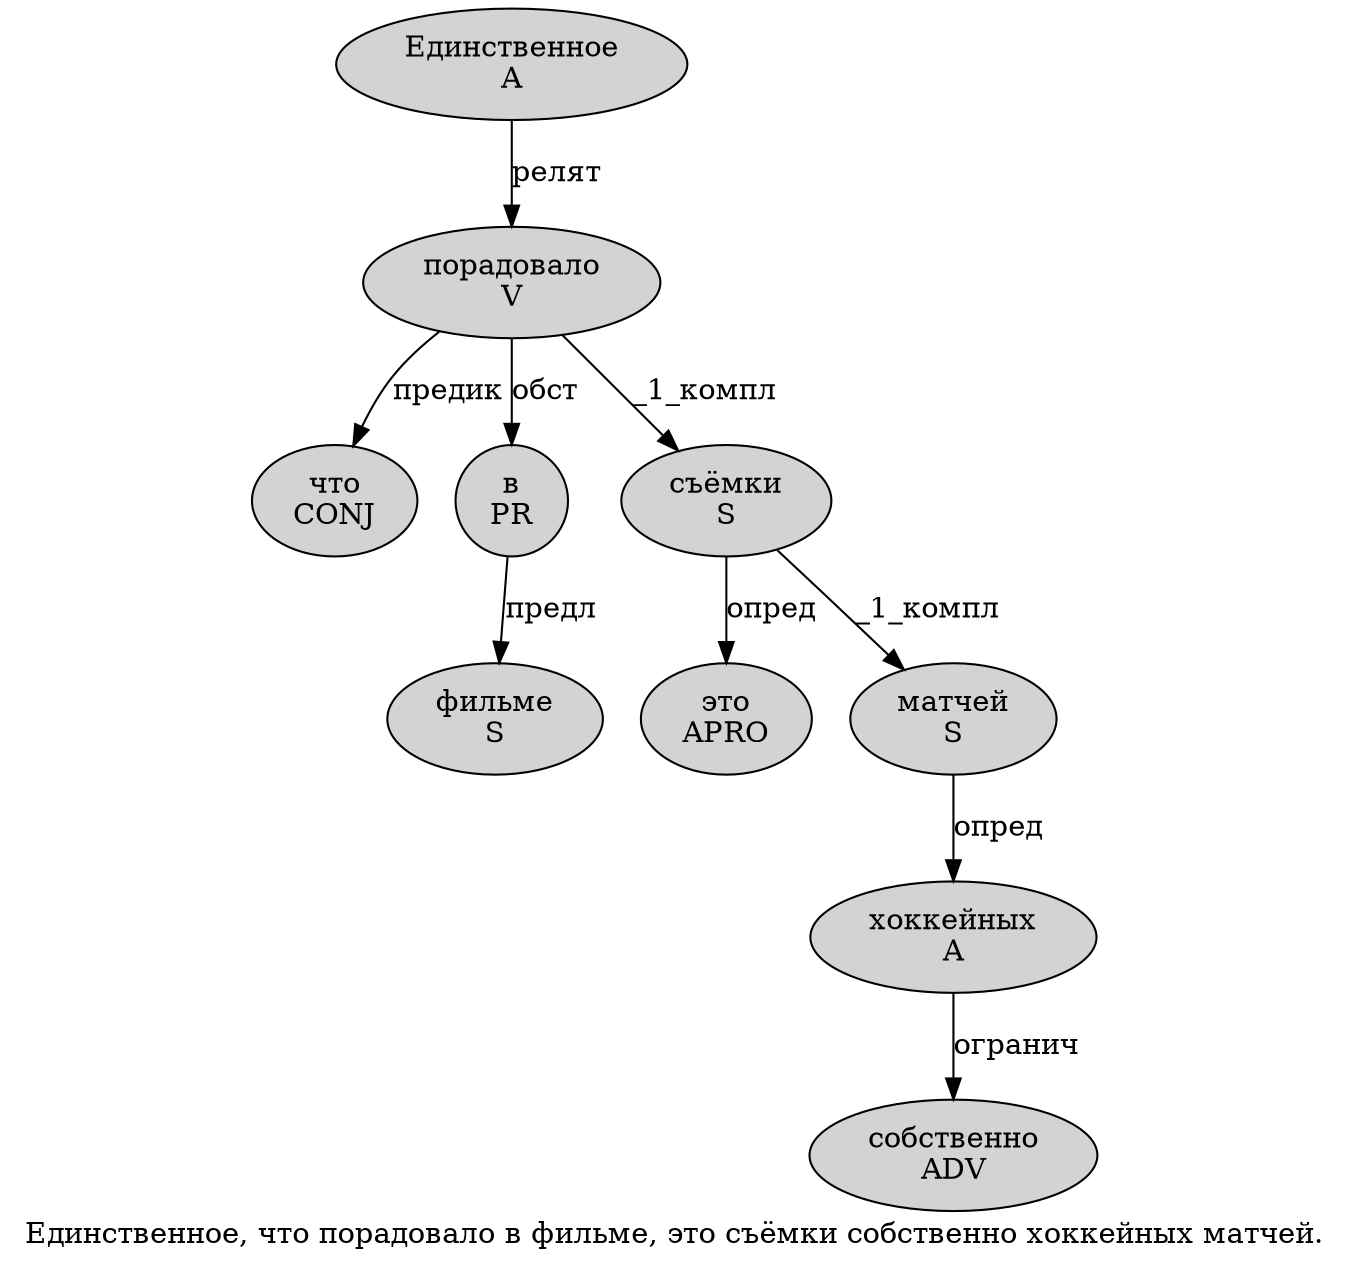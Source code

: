 digraph SENTENCE_3576 {
	graph [label="Единственное, что порадовало в фильме, это съёмки собственно хоккейных матчей."]
	node [style=filled]
		0 [label="Единственное
A" color="" fillcolor=lightgray penwidth=1 shape=ellipse]
		2 [label="что
CONJ" color="" fillcolor=lightgray penwidth=1 shape=ellipse]
		3 [label="порадовало
V" color="" fillcolor=lightgray penwidth=1 shape=ellipse]
		4 [label="в
PR" color="" fillcolor=lightgray penwidth=1 shape=ellipse]
		5 [label="фильме
S" color="" fillcolor=lightgray penwidth=1 shape=ellipse]
		7 [label="это
APRO" color="" fillcolor=lightgray penwidth=1 shape=ellipse]
		8 [label="съёмки
S" color="" fillcolor=lightgray penwidth=1 shape=ellipse]
		9 [label="собственно
ADV" color="" fillcolor=lightgray penwidth=1 shape=ellipse]
		10 [label="хоккейных
A" color="" fillcolor=lightgray penwidth=1 shape=ellipse]
		11 [label="матчей
S" color="" fillcolor=lightgray penwidth=1 shape=ellipse]
			0 -> 3 [label="релят"]
			4 -> 5 [label="предл"]
			10 -> 9 [label="огранич"]
			3 -> 2 [label="предик"]
			3 -> 4 [label="обст"]
			3 -> 8 [label="_1_компл"]
			11 -> 10 [label="опред"]
			8 -> 7 [label="опред"]
			8 -> 11 [label="_1_компл"]
}